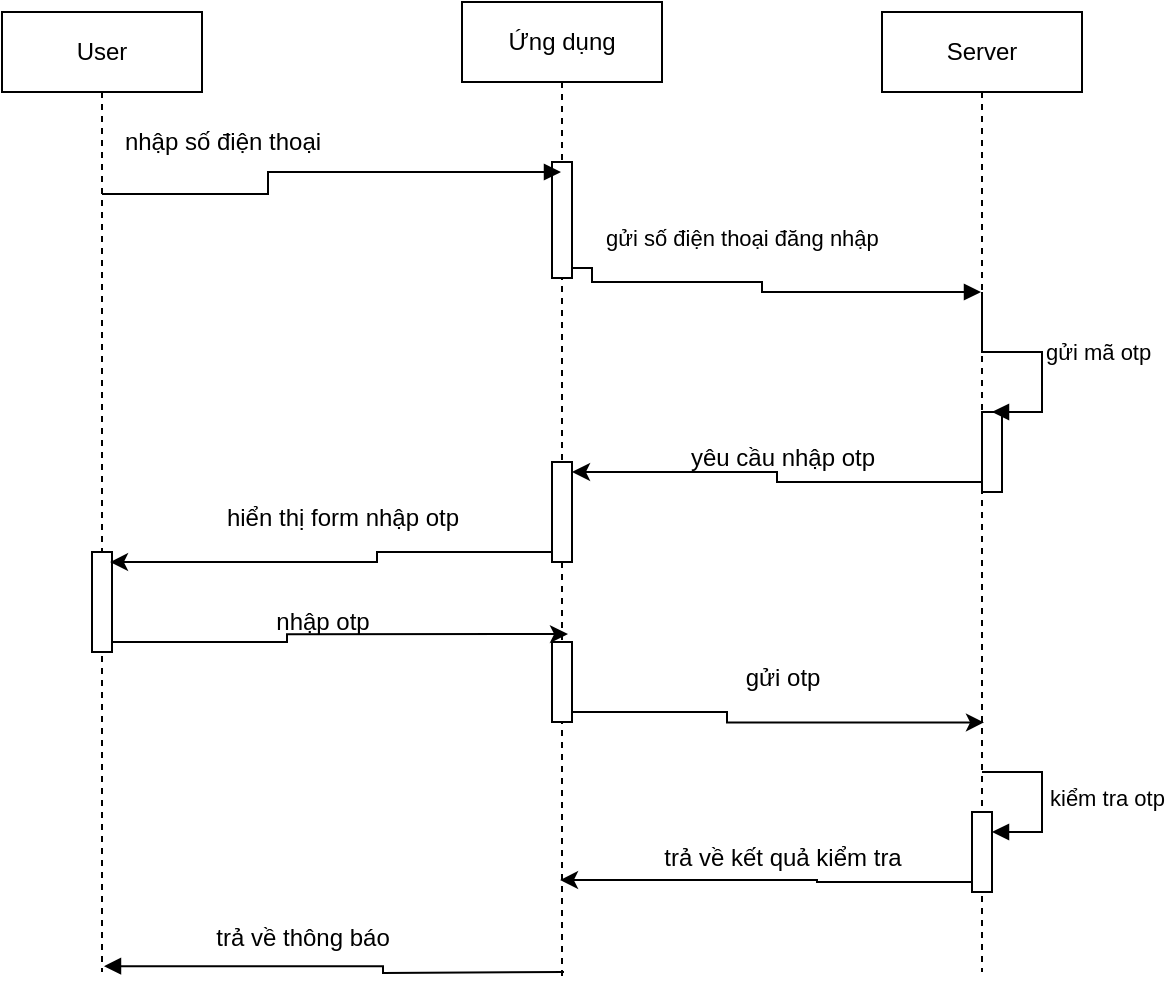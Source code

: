 <mxfile version="21.8.0" type="github">
  <diagram name="Page-1" id="6JSv2GNNTz4to5v7QTzB">
    <mxGraphModel dx="832" dy="447" grid="1" gridSize="10" guides="1" tooltips="1" connect="1" arrows="1" fold="1" page="1" pageScale="1" pageWidth="850" pageHeight="1100" math="0" shadow="0">
      <root>
        <mxCell id="0" />
        <mxCell id="1" parent="0" />
        <mxCell id="I_y_SuYSCFqSklQbzh5j-11" value="User" style="shape=umlLifeline;perimeter=lifelinePerimeter;whiteSpace=wrap;html=1;container=1;dropTarget=0;collapsible=0;recursiveResize=0;outlineConnect=0;portConstraint=eastwest;newEdgeStyle={&quot;curved&quot;:0,&quot;rounded&quot;:0};" vertex="1" parent="1">
          <mxGeometry x="80" y="80" width="100" height="480" as="geometry" />
        </mxCell>
        <mxCell id="I_y_SuYSCFqSklQbzh5j-39" value="" style="html=1;points=[[0,0,0,0,5],[0,1,0,0,-5],[1,0,0,0,5],[1,1,0,0,-5]];perimeter=orthogonalPerimeter;outlineConnect=0;targetShapes=umlLifeline;portConstraint=eastwest;newEdgeStyle={&quot;curved&quot;:0,&quot;rounded&quot;:0};" vertex="1" parent="I_y_SuYSCFqSklQbzh5j-11">
          <mxGeometry x="45" y="270" width="10" height="50" as="geometry" />
        </mxCell>
        <mxCell id="I_y_SuYSCFqSklQbzh5j-12" value="Ứng dụng" style="shape=umlLifeline;perimeter=lifelinePerimeter;whiteSpace=wrap;html=1;container=1;dropTarget=0;collapsible=0;recursiveResize=0;outlineConnect=0;portConstraint=eastwest;newEdgeStyle={&quot;curved&quot;:0,&quot;rounded&quot;:0};" vertex="1" parent="1">
          <mxGeometry x="310" y="75" width="100" height="490" as="geometry" />
        </mxCell>
        <mxCell id="I_y_SuYSCFqSklQbzh5j-14" value="" style="html=1;points=[[0,0,0,0,5],[0,1,0,0,-5],[1,0,0,0,5],[1,1,0,0,-5]];perimeter=orthogonalPerimeter;outlineConnect=0;targetShapes=umlLifeline;portConstraint=eastwest;newEdgeStyle={&quot;curved&quot;:0,&quot;rounded&quot;:0};" vertex="1" parent="I_y_SuYSCFqSklQbzh5j-12">
          <mxGeometry x="45" y="80" width="10" height="58" as="geometry" />
        </mxCell>
        <mxCell id="I_y_SuYSCFqSklQbzh5j-36" value="" style="html=1;points=[[0,0,0,0,5],[0,1,0,0,-5],[1,0,0,0,5],[1,1,0,0,-5]];perimeter=orthogonalPerimeter;outlineConnect=0;targetShapes=umlLifeline;portConstraint=eastwest;newEdgeStyle={&quot;curved&quot;:0,&quot;rounded&quot;:0};" vertex="1" parent="I_y_SuYSCFqSklQbzh5j-12">
          <mxGeometry x="45" y="230" width="10" height="50" as="geometry" />
        </mxCell>
        <mxCell id="I_y_SuYSCFqSklQbzh5j-43" value="" style="html=1;points=[[0,0,0,0,5],[0,1,0,0,-5],[1,0,0,0,5],[1,1,0,0,-5]];perimeter=orthogonalPerimeter;outlineConnect=0;targetShapes=umlLifeline;portConstraint=eastwest;newEdgeStyle={&quot;curved&quot;:0,&quot;rounded&quot;:0};" vertex="1" parent="I_y_SuYSCFqSklQbzh5j-12">
          <mxGeometry x="45" y="320" width="10" height="40" as="geometry" />
        </mxCell>
        <mxCell id="I_y_SuYSCFqSklQbzh5j-13" value="Server" style="shape=umlLifeline;perimeter=lifelinePerimeter;whiteSpace=wrap;html=1;container=1;dropTarget=0;collapsible=0;recursiveResize=0;outlineConnect=0;portConstraint=eastwest;newEdgeStyle={&quot;curved&quot;:0,&quot;rounded&quot;:0};" vertex="1" parent="1">
          <mxGeometry x="520" y="80" width="100" height="480" as="geometry" />
        </mxCell>
        <mxCell id="I_y_SuYSCFqSklQbzh5j-30" value="" style="html=1;points=[[0,0,0,0,5],[0,1,0,0,-5],[1,0,0,0,5],[1,1,0,0,-5]];perimeter=orthogonalPerimeter;outlineConnect=0;targetShapes=umlLifeline;portConstraint=eastwest;newEdgeStyle={&quot;curved&quot;:0,&quot;rounded&quot;:0};" vertex="1" parent="I_y_SuYSCFqSklQbzh5j-13">
          <mxGeometry x="50" y="200" width="10" height="40" as="geometry" />
        </mxCell>
        <mxCell id="I_y_SuYSCFqSklQbzh5j-47" value="" style="html=1;points=[[0,0,0,0,5],[0,1,0,0,-5],[1,0,0,0,5],[1,1,0,0,-5]];perimeter=orthogonalPerimeter;outlineConnect=0;targetShapes=umlLifeline;portConstraint=eastwest;newEdgeStyle={&quot;curved&quot;:0,&quot;rounded&quot;:0};" vertex="1" parent="I_y_SuYSCFqSklQbzh5j-13">
          <mxGeometry x="45" y="400" width="10" height="40" as="geometry" />
        </mxCell>
        <mxCell id="I_y_SuYSCFqSklQbzh5j-48" value="kiểm tra otp" style="html=1;align=left;spacingLeft=2;endArrow=block;rounded=0;edgeStyle=orthogonalEdgeStyle;curved=0;rounded=0;" edge="1" target="I_y_SuYSCFqSklQbzh5j-47" parent="I_y_SuYSCFqSklQbzh5j-13">
          <mxGeometry relative="1" as="geometry">
            <mxPoint x="50" y="380" as="sourcePoint" />
            <Array as="points">
              <mxPoint x="80" y="410" />
            </Array>
          </mxGeometry>
        </mxCell>
        <mxCell id="I_y_SuYSCFqSklQbzh5j-17" value="" style="endArrow=block;endFill=1;html=1;edgeStyle=orthogonalEdgeStyle;align=left;verticalAlign=top;rounded=0;" edge="1" parent="1" source="I_y_SuYSCFqSklQbzh5j-11" target="I_y_SuYSCFqSklQbzh5j-12">
          <mxGeometry x="-1" relative="1" as="geometry">
            <mxPoint x="100" y="170" as="sourcePoint" />
            <mxPoint x="320" y="180" as="targetPoint" />
            <Array as="points">
              <mxPoint x="213" y="171" />
              <mxPoint x="213" y="160" />
            </Array>
          </mxGeometry>
        </mxCell>
        <mxCell id="I_y_SuYSCFqSklQbzh5j-18" value="gửi số điện thoại đăng nhập" style="edgeLabel;resizable=0;html=1;align=left;verticalAlign=bottom;" connectable="0" vertex="1" parent="I_y_SuYSCFqSklQbzh5j-17">
          <mxGeometry x="-1" relative="1" as="geometry">
            <mxPoint x="250" y="30" as="offset" />
          </mxGeometry>
        </mxCell>
        <mxCell id="I_y_SuYSCFqSklQbzh5j-19" value="nhập số điện thoại" style="text;html=1;align=center;verticalAlign=middle;resizable=0;points=[];autosize=1;strokeColor=none;fillColor=none;" vertex="1" parent="1">
          <mxGeometry x="130" y="130" width="120" height="30" as="geometry" />
        </mxCell>
        <mxCell id="I_y_SuYSCFqSklQbzh5j-20" value="" style="endArrow=block;endFill=1;html=1;edgeStyle=orthogonalEdgeStyle;align=left;verticalAlign=top;rounded=0;exitX=1;exitY=1;exitDx=0;exitDy=-5;exitPerimeter=0;" edge="1" parent="1" source="I_y_SuYSCFqSklQbzh5j-14" target="I_y_SuYSCFqSklQbzh5j-13">
          <mxGeometry x="-1" relative="1" as="geometry">
            <mxPoint x="380" y="200" as="sourcePoint" />
            <mxPoint x="540" y="200" as="targetPoint" />
            <Array as="points">
              <mxPoint x="375" y="215" />
              <mxPoint x="460" y="215" />
              <mxPoint x="460" y="220" />
            </Array>
          </mxGeometry>
        </mxCell>
        <mxCell id="I_y_SuYSCFqSklQbzh5j-31" value="gửi mã otp" style="html=1;align=left;spacingLeft=2;endArrow=block;rounded=0;edgeStyle=orthogonalEdgeStyle;curved=0;rounded=0;" edge="1" parent="1">
          <mxGeometry relative="1" as="geometry">
            <mxPoint x="570" y="220" as="sourcePoint" />
            <Array as="points">
              <mxPoint x="600" y="250" />
            </Array>
            <mxPoint x="575" y="280" as="targetPoint" />
          </mxGeometry>
        </mxCell>
        <mxCell id="I_y_SuYSCFqSklQbzh5j-35" style="edgeStyle=orthogonalEdgeStyle;rounded=0;orthogonalLoop=1;jettySize=auto;html=1;curved=0;exitX=0;exitY=1;exitDx=0;exitDy=-5;exitPerimeter=0;entryX=1;entryY=0;entryDx=0;entryDy=5;entryPerimeter=0;" edge="1" parent="1" source="I_y_SuYSCFqSklQbzh5j-30" target="I_y_SuYSCFqSklQbzh5j-36">
          <mxGeometry relative="1" as="geometry" />
        </mxCell>
        <mxCell id="I_y_SuYSCFqSklQbzh5j-37" value="yêu cầu nhập otp" style="text;html=1;align=center;verticalAlign=middle;resizable=0;points=[];autosize=1;strokeColor=none;fillColor=none;" vertex="1" parent="1">
          <mxGeometry x="410" y="288" width="120" height="30" as="geometry" />
        </mxCell>
        <mxCell id="I_y_SuYSCFqSklQbzh5j-38" style="edgeStyle=orthogonalEdgeStyle;rounded=0;orthogonalLoop=1;jettySize=auto;html=1;curved=0;exitX=0;exitY=1;exitDx=0;exitDy=-5;exitPerimeter=0;entryX=0.54;entryY=0.573;entryDx=0;entryDy=0;entryPerimeter=0;" edge="1" parent="1" source="I_y_SuYSCFqSklQbzh5j-36" target="I_y_SuYSCFqSklQbzh5j-11">
          <mxGeometry relative="1" as="geometry" />
        </mxCell>
        <mxCell id="I_y_SuYSCFqSklQbzh5j-40" value="hiển thị form nhập otp" style="text;html=1;align=center;verticalAlign=middle;resizable=0;points=[];autosize=1;strokeColor=none;fillColor=none;" vertex="1" parent="1">
          <mxGeometry x="180" y="318" width="140" height="30" as="geometry" />
        </mxCell>
        <mxCell id="I_y_SuYSCFqSklQbzh5j-41" style="edgeStyle=orthogonalEdgeStyle;rounded=0;orthogonalLoop=1;jettySize=auto;html=1;curved=0;exitX=1;exitY=1;exitDx=0;exitDy=-5;exitPerimeter=0;entryX=0.53;entryY=0.645;entryDx=0;entryDy=0;entryPerimeter=0;" edge="1" parent="1" source="I_y_SuYSCFqSklQbzh5j-39" target="I_y_SuYSCFqSklQbzh5j-12">
          <mxGeometry relative="1" as="geometry" />
        </mxCell>
        <mxCell id="I_y_SuYSCFqSklQbzh5j-42" value="nhập otp" style="text;html=1;align=center;verticalAlign=middle;resizable=0;points=[];autosize=1;strokeColor=none;fillColor=none;" vertex="1" parent="1">
          <mxGeometry x="205" y="370" width="70" height="30" as="geometry" />
        </mxCell>
        <mxCell id="I_y_SuYSCFqSklQbzh5j-44" style="edgeStyle=orthogonalEdgeStyle;rounded=0;orthogonalLoop=1;jettySize=auto;html=1;curved=0;exitX=1;exitY=1;exitDx=0;exitDy=-5;exitPerimeter=0;entryX=0.51;entryY=0.74;entryDx=0;entryDy=0;entryPerimeter=0;" edge="1" parent="1" source="I_y_SuYSCFqSklQbzh5j-43" target="I_y_SuYSCFqSklQbzh5j-13">
          <mxGeometry relative="1" as="geometry" />
        </mxCell>
        <mxCell id="I_y_SuYSCFqSklQbzh5j-46" value="gửi otp" style="text;html=1;align=center;verticalAlign=middle;resizable=0;points=[];autosize=1;strokeColor=none;fillColor=none;" vertex="1" parent="1">
          <mxGeometry x="440" y="398" width="60" height="30" as="geometry" />
        </mxCell>
        <mxCell id="I_y_SuYSCFqSklQbzh5j-49" style="edgeStyle=orthogonalEdgeStyle;rounded=0;orthogonalLoop=1;jettySize=auto;html=1;curved=0;exitX=0;exitY=1;exitDx=0;exitDy=-5;exitPerimeter=0;entryX=0.49;entryY=0.896;entryDx=0;entryDy=0;entryPerimeter=0;" edge="1" parent="1" source="I_y_SuYSCFqSklQbzh5j-47" target="I_y_SuYSCFqSklQbzh5j-12">
          <mxGeometry relative="1" as="geometry" />
        </mxCell>
        <mxCell id="I_y_SuYSCFqSklQbzh5j-50" value="trả về kết quả kiểm tra" style="text;html=1;align=center;verticalAlign=middle;resizable=0;points=[];autosize=1;strokeColor=none;fillColor=none;" vertex="1" parent="1">
          <mxGeometry x="400" y="488" width="140" height="30" as="geometry" />
        </mxCell>
        <mxCell id="I_y_SuYSCFqSklQbzh5j-51" value="" style="endArrow=block;endFill=1;html=1;edgeStyle=orthogonalEdgeStyle;align=left;verticalAlign=top;rounded=0;entryX=0.51;entryY=0.994;entryDx=0;entryDy=0;entryPerimeter=0;" edge="1" parent="1" target="I_y_SuYSCFqSklQbzh5j-11">
          <mxGeometry x="-1" relative="1" as="geometry">
            <mxPoint x="361" y="560" as="sourcePoint" />
            <mxPoint x="350" y="590" as="targetPoint" />
          </mxGeometry>
        </mxCell>
        <mxCell id="I_y_SuYSCFqSklQbzh5j-53" value="trả về thông báo" style="text;html=1;align=center;verticalAlign=middle;resizable=0;points=[];autosize=1;strokeColor=none;fillColor=none;" vertex="1" parent="1">
          <mxGeometry x="175" y="528" width="110" height="30" as="geometry" />
        </mxCell>
      </root>
    </mxGraphModel>
  </diagram>
</mxfile>
